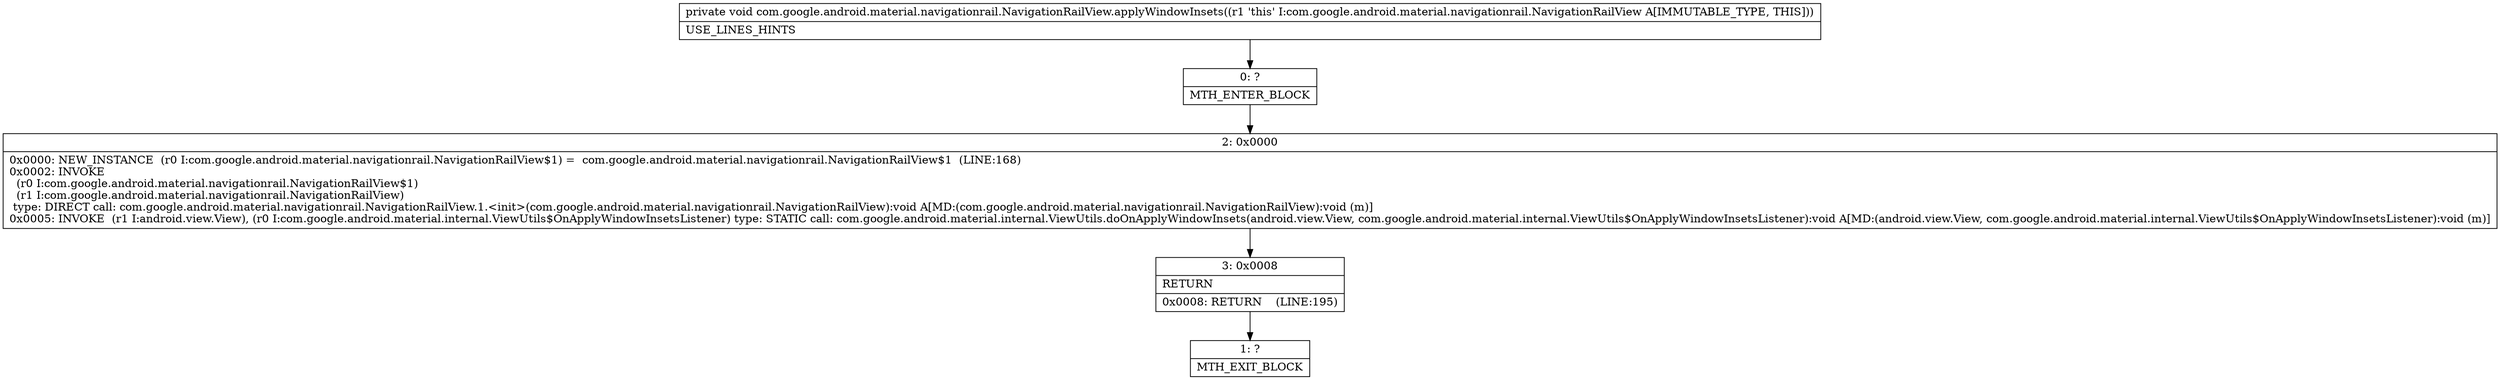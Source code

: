 digraph "CFG forcom.google.android.material.navigationrail.NavigationRailView.applyWindowInsets()V" {
Node_0 [shape=record,label="{0\:\ ?|MTH_ENTER_BLOCK\l}"];
Node_2 [shape=record,label="{2\:\ 0x0000|0x0000: NEW_INSTANCE  (r0 I:com.google.android.material.navigationrail.NavigationRailView$1) =  com.google.android.material.navigationrail.NavigationRailView$1  (LINE:168)\l0x0002: INVOKE  \l  (r0 I:com.google.android.material.navigationrail.NavigationRailView$1)\l  (r1 I:com.google.android.material.navigationrail.NavigationRailView)\l type: DIRECT call: com.google.android.material.navigationrail.NavigationRailView.1.\<init\>(com.google.android.material.navigationrail.NavigationRailView):void A[MD:(com.google.android.material.navigationrail.NavigationRailView):void (m)]\l0x0005: INVOKE  (r1 I:android.view.View), (r0 I:com.google.android.material.internal.ViewUtils$OnApplyWindowInsetsListener) type: STATIC call: com.google.android.material.internal.ViewUtils.doOnApplyWindowInsets(android.view.View, com.google.android.material.internal.ViewUtils$OnApplyWindowInsetsListener):void A[MD:(android.view.View, com.google.android.material.internal.ViewUtils$OnApplyWindowInsetsListener):void (m)]\l}"];
Node_3 [shape=record,label="{3\:\ 0x0008|RETURN\l|0x0008: RETURN    (LINE:195)\l}"];
Node_1 [shape=record,label="{1\:\ ?|MTH_EXIT_BLOCK\l}"];
MethodNode[shape=record,label="{private void com.google.android.material.navigationrail.NavigationRailView.applyWindowInsets((r1 'this' I:com.google.android.material.navigationrail.NavigationRailView A[IMMUTABLE_TYPE, THIS]))  | USE_LINES_HINTS\l}"];
MethodNode -> Node_0;Node_0 -> Node_2;
Node_2 -> Node_3;
Node_3 -> Node_1;
}

